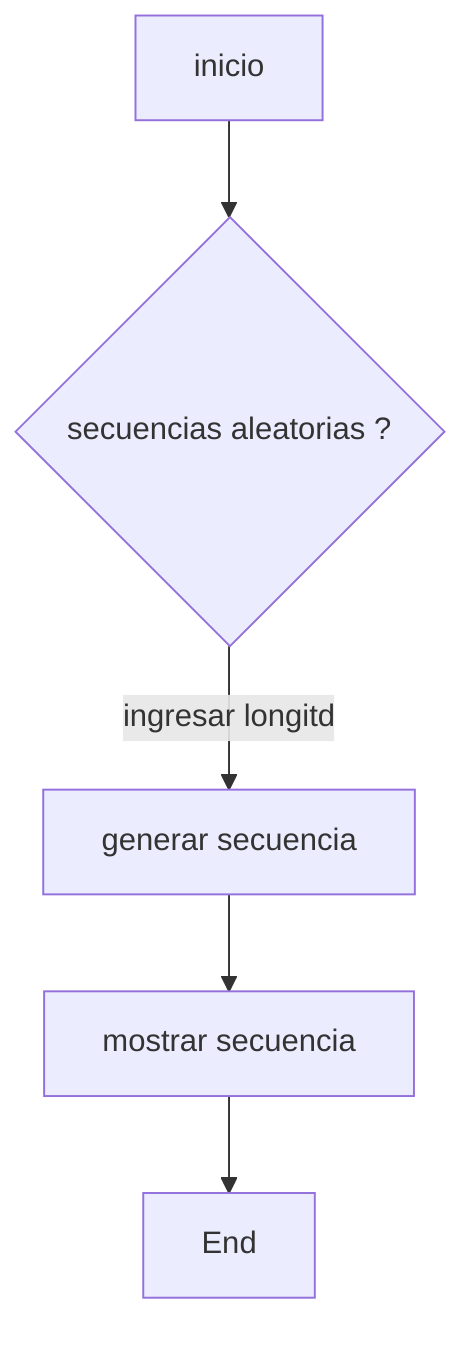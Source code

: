 flowchart TD
    A[inicio] --> B{secuencias aleatorias ?}
    B -->|ingresar longitd | C[generar secuencia ]
    C --> D[mostrar secuencia]
    D --> E
     E[End]